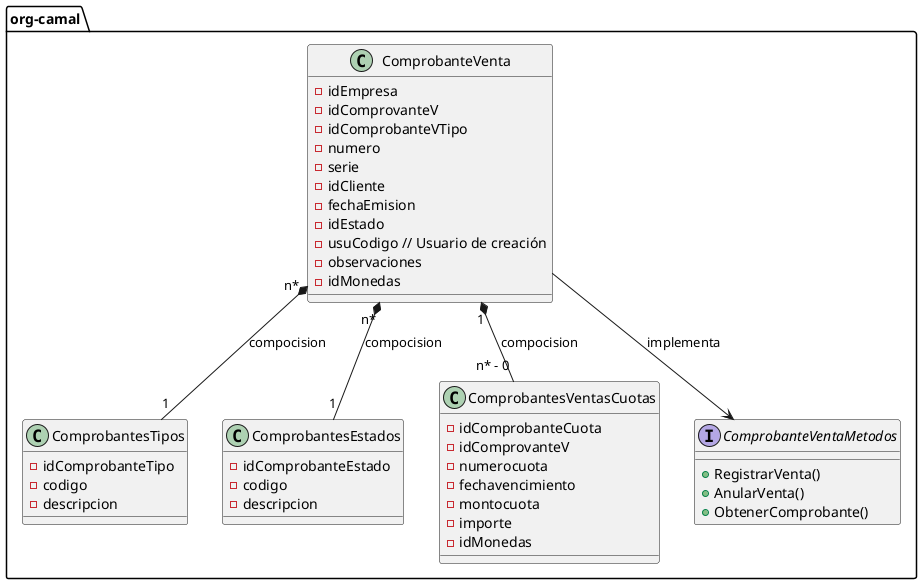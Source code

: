 @startuml

package "org-camal" {
    class ComprobanteVenta{
        -idEmpresa
        -idComprovanteV
        -idComprobanteVTipo
        -numero
        -serie
        -idCliente
        -fechaEmision
        -idEstado
        -usuCodigo // Usuario de creación
        -observaciones
        -idMonedas
    }
    class ComprobantesTipos {
        -idComprobanteTipo
        -codigo
        -descripcion
    }
    class ComprobantesEstados {
        -idComprobanteEstado
        -codigo
        -descripcion
    }
    class ComprobantesVentasCuotas {
        -idComprobanteCuota
        -idComprovanteV
        -numerocuota
        -fechavencimiento
        -montocuota
        -importe
        -idMonedas
    }
    interface ComprobanteVentaMetodos {
        + RegistrarVenta()
        + AnularVenta()
        + ObtenerComprobante()
    }
    ComprobanteVenta "n*" *-- "1" ComprobantesTipos : compocision
    ComprobanteVenta "n*" *-- "1" ComprobantesEstados : compocision
    ComprobanteVenta "1" *-- "n* - 0" ComprobantesVentasCuotas : compocision
    ComprobanteVenta --> ComprobanteVentaMetodos : implementa
    }

@enduml
